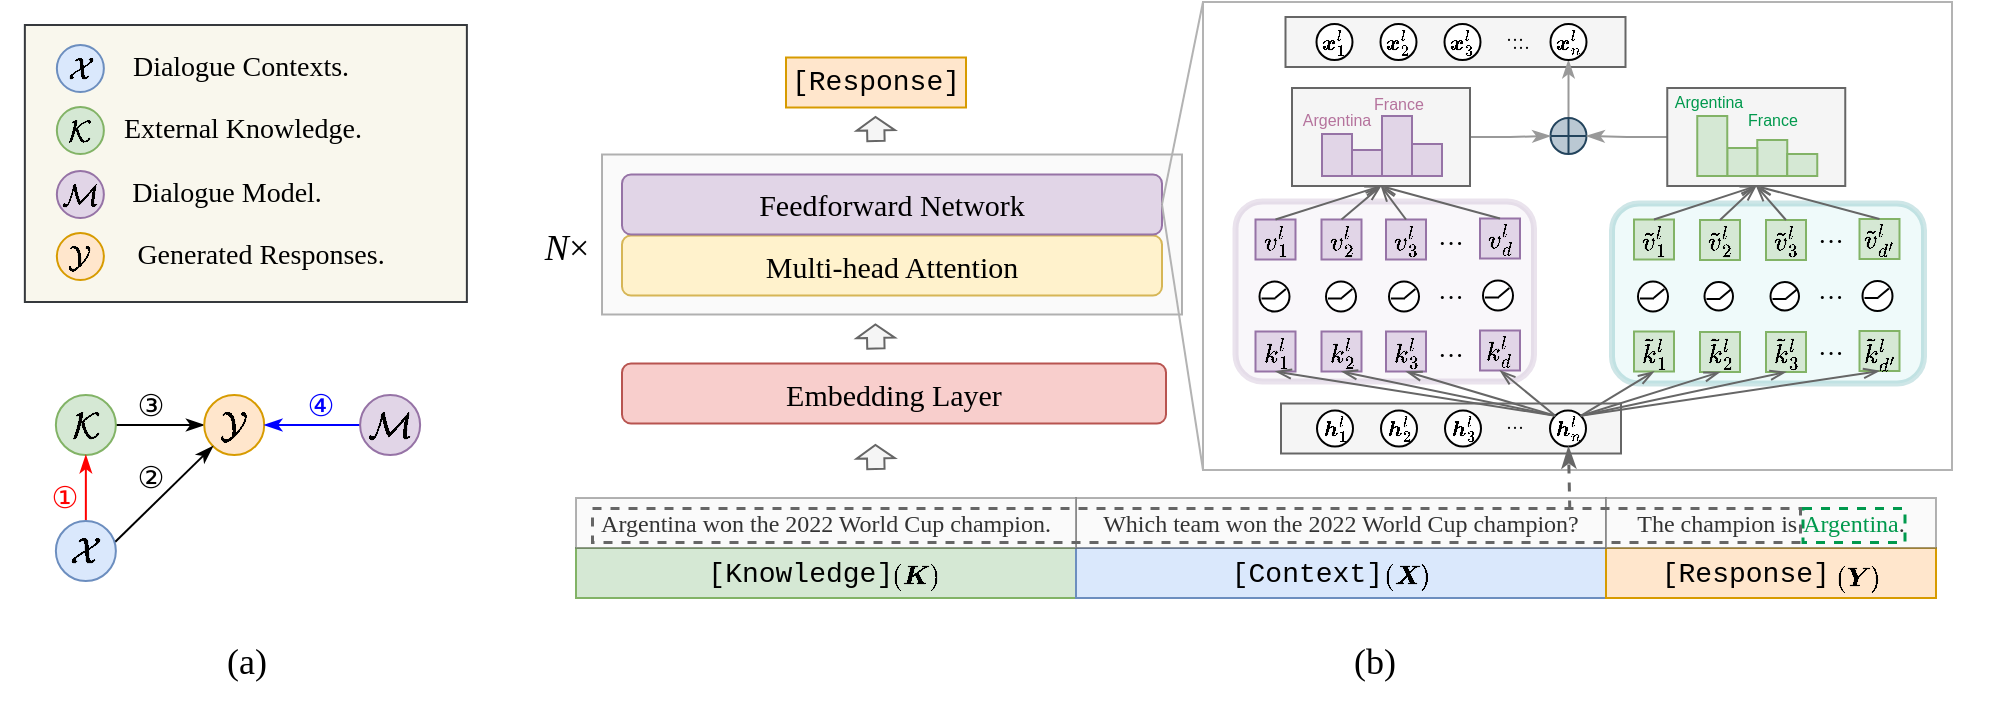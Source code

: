 <mxfile version="21.5.0" type="github">
  <diagram id="rGnRi5jYEAo9KuGM_sZk" name="Page-1">
    <mxGraphModel dx="954" dy="648" grid="1" gridSize="10" guides="1" tooltips="1" connect="1" arrows="1" fold="1" page="1" pageScale="1" pageWidth="850" pageHeight="1100" math="1" shadow="0">
      <root>
        <mxCell id="0" />
        <mxCell id="1" parent="0" />
        <mxCell id="GQHEzxmw2uMpqQWXIb2g-68" value="" style="rounded=0;whiteSpace=wrap;html=1;fontSize=9;fillColor=#f5f5f5;fontColor=#333333;strokeColor=#666666;" parent="1" vertex="1">
          <mxGeometry x="836.75" y="637.5" width="170" height="25" as="geometry" />
        </mxCell>
        <mxCell id="1AHJtD8_qgkJWAqxRs4a-183" value="" style="rounded=0;whiteSpace=wrap;html=1;strokeWidth=1;fontFamily=Verdana;fontSize=14;fillColor=none;strokeColor=#B3B3B3;" parent="1" vertex="1">
          <mxGeometry x="795.5" y="630" width="374.5" height="234" as="geometry" />
        </mxCell>
        <mxCell id="o2bls5Q18p_dxOcrF1qy-60" value="" style="rounded=1;whiteSpace=wrap;html=1;fontSize=13;fillColor=#e1d5e7;strokeColor=#9673a6;opacity=20;strokeWidth=3;" parent="1" vertex="1">
          <mxGeometry x="811.75" y="729.75" width="149.25" height="90" as="geometry" />
        </mxCell>
        <mxCell id="-v3OjjnUW8kFr06Bp0UY-3" value="" style="rounded=1;whiteSpace=wrap;html=1;fontSize=13;fillColor=#b0e3e6;strokeColor=#0e8088;opacity=20;strokeWidth=3;" parent="1" vertex="1">
          <mxGeometry x="1000" y="730.75" width="156" height="90" as="geometry" />
        </mxCell>
        <mxCell id="1AHJtD8_qgkJWAqxRs4a-296" value="" style="rounded=0;whiteSpace=wrap;html=1;strokeWidth=1;fontFamily=Times New Roman;fontSize=15;fillColor=#f9f7ed;strokeColor=#36393d;" parent="1" vertex="1">
          <mxGeometry x="206.43" y="641.5" width="221.01" height="138.5" as="geometry" />
        </mxCell>
        <mxCell id="1AHJtD8_qgkJWAqxRs4a-61" style="edgeStyle=none;rounded=0;orthogonalLoop=1;jettySize=auto;html=1;exitX=1;exitY=0.5;exitDx=0;exitDy=0;entryX=0;entryY=0.5;entryDx=0;entryDy=0;endArrow=classicThin;endFill=1;fontSize=17;" parent="1" source="1AHJtD8_qgkJWAqxRs4a-62" target="1AHJtD8_qgkJWAqxRs4a-63" edge="1">
          <mxGeometry relative="1" as="geometry" />
        </mxCell>
        <mxCell id="1AHJtD8_qgkJWAqxRs4a-62" value="$$\mathcal K$$" style="ellipse;whiteSpace=wrap;html=1;aspect=fixed;fontSize=18;fontFamily=Times New Roman;fontStyle=1;fillColor=#d5e8d4;strokeColor=#82b366;" parent="1" vertex="1">
          <mxGeometry x="221.93" y="826.5" width="30" height="30" as="geometry" />
        </mxCell>
        <mxCell id="1AHJtD8_qgkJWAqxRs4a-63" value="$$\mathcal Y$$" style="ellipse;whiteSpace=wrap;html=1;aspect=fixed;fontSize=18;fontFamily=Times New Roman;fontStyle=1;fillColor=#ffe6cc;strokeColor=#d79b00;" parent="1" vertex="1">
          <mxGeometry x="296.11" y="826.5" width="30" height="30" as="geometry" />
        </mxCell>
        <mxCell id="1AHJtD8_qgkJWAqxRs4a-64" style="edgeStyle=none;rounded=0;orthogonalLoop=1;jettySize=auto;html=1;exitX=0;exitY=0.5;exitDx=0;exitDy=0;entryX=1;entryY=0.5;entryDx=0;entryDy=0;endArrow=classicThin;endFill=1;fontSize=17;strokeColor=#0000FF;" parent="1" source="1AHJtD8_qgkJWAqxRs4a-65" target="1AHJtD8_qgkJWAqxRs4a-63" edge="1">
          <mxGeometry relative="1" as="geometry" />
        </mxCell>
        <mxCell id="1AHJtD8_qgkJWAqxRs4a-65" value="$$\mathcal M$$" style="ellipse;whiteSpace=wrap;html=1;aspect=fixed;fontSize=18;fontFamily=Times New Roman;fontStyle=1;fillColor=#e1d5e7;strokeColor=#9673a6;" parent="1" vertex="1">
          <mxGeometry x="374.06" y="826.5" width="30" height="30" as="geometry" />
        </mxCell>
        <mxCell id="1AHJtD8_qgkJWAqxRs4a-66" style="rounded=0;orthogonalLoop=1;jettySize=auto;html=1;exitX=0.987;exitY=0.351;exitDx=0;exitDy=0;entryX=0;entryY=1;entryDx=0;entryDy=0;endArrow=classicThin;endFill=1;exitPerimeter=0;fontSize=17;" parent="1" source="1AHJtD8_qgkJWAqxRs4a-68" target="1AHJtD8_qgkJWAqxRs4a-63" edge="1">
          <mxGeometry relative="1" as="geometry" />
        </mxCell>
        <mxCell id="1AHJtD8_qgkJWAqxRs4a-67" style="edgeStyle=none;rounded=0;orthogonalLoop=1;jettySize=auto;html=1;exitX=0.5;exitY=0;exitDx=0;exitDy=0;entryX=0.5;entryY=1;entryDx=0;entryDy=0;fontFamily=Georgia;fontSize=17;endArrow=classicThin;endFill=1;fontColor=#FF0000;strokeColor=#FF0000;" parent="1" source="1AHJtD8_qgkJWAqxRs4a-68" target="1AHJtD8_qgkJWAqxRs4a-62" edge="1">
          <mxGeometry relative="1" as="geometry" />
        </mxCell>
        <mxCell id="1AHJtD8_qgkJWAqxRs4a-68" value="$$\mathcal X$$" style="ellipse;whiteSpace=wrap;html=1;aspect=fixed;fontSize=18;fontFamily=Times New Roman;fontStyle=1;fillColor=#dae8fc;strokeColor=#6c8ebf;" parent="1" vertex="1">
          <mxGeometry x="221.93" y="889.5" width="30" height="30" as="geometry" />
        </mxCell>
        <mxCell id="1AHJtD8_qgkJWAqxRs4a-184" value="" style="rounded=0;whiteSpace=wrap;html=1;shadow=0;glass=0;sketch=0;fillColor=#f5f5f5;fontFamily=Georgia;fontColor=#333333;strokeColor=#666666;opacity=50;strokeWidth=1;" parent="1" vertex="1">
          <mxGeometry x="495" y="706.25" width="290" height="80" as="geometry" />
        </mxCell>
        <mxCell id="1AHJtD8_qgkJWAqxRs4a-185" value="&lt;font style=&quot;font-size: 15px;&quot;&gt;Multi-head Attention&lt;/font&gt;" style="rounded=1;whiteSpace=wrap;html=1;fillColor=#fff2cc;strokeColor=#d6b656;fontSize=15;fontFamily=Verdana;" parent="1" vertex="1">
          <mxGeometry x="505" y="746.75" width="270" height="30" as="geometry" />
        </mxCell>
        <mxCell id="1AHJtD8_qgkJWAqxRs4a-190" value="[&lt;span style=&quot;font-size: 14px;&quot;&gt;&lt;font style=&quot;font-size: 14px;&quot;&gt;Response&lt;/font&gt;&lt;/span&gt;]" style="rounded=0;whiteSpace=wrap;html=1;fontSize=14;fontFamily=Courier New;fillColor=#ffe6cc;strokeColor=#d79b00;fontStyle=0" parent="1" vertex="1">
          <mxGeometry x="587" y="657.75" width="90" height="25" as="geometry" />
        </mxCell>
        <mxCell id="1AHJtD8_qgkJWAqxRs4a-191" value="&lt;font style=&quot;font-size: 18px;&quot;&gt;&lt;i&gt;N&lt;/i&gt;×&lt;/font&gt;" style="text;html=1;align=center;verticalAlign=middle;resizable=0;points=[];autosize=1;strokeColor=none;fontFamily=Georgia;fontSize=18;" parent="1" vertex="1">
          <mxGeometry x="452" y="732.75" width="50" height="40" as="geometry" />
        </mxCell>
        <mxCell id="1AHJtD8_qgkJWAqxRs4a-194" value="&lt;font style=&quot;font-size: 15px;&quot;&gt;Feedforward Network&lt;/font&gt;" style="rounded=1;whiteSpace=wrap;html=1;fillColor=#e1d5e7;strokeColor=#9673a6;fontSize=15;fontFamily=Verdana;" parent="1" vertex="1">
          <mxGeometry x="505" y="716.25" width="270" height="30" as="geometry" />
        </mxCell>
        <mxCell id="1AHJtD8_qgkJWAqxRs4a-195" value="" style="endArrow=none;html=1;rounded=0;fontFamily=Times New Roman;fontSize=17;exitX=1;exitY=0.5;exitDx=0;exitDy=0;strokeColor=#B3B3B3;entryX=0;entryY=0;entryDx=0;entryDy=0;" parent="1" source="1AHJtD8_qgkJWAqxRs4a-194" target="1AHJtD8_qgkJWAqxRs4a-183" edge="1">
          <mxGeometry width="50" height="50" relative="1" as="geometry">
            <mxPoint x="722" y="732" as="sourcePoint" />
            <mxPoint x="787" y="613.25" as="targetPoint" />
          </mxGeometry>
        </mxCell>
        <mxCell id="1AHJtD8_qgkJWAqxRs4a-197" value="&lt;font face=&quot;Verdana&quot; style=&quot;font-size: 13px;&quot;&gt;···&lt;/font&gt;" style="text;html=1;align=center;verticalAlign=middle;resizable=0;points=[];autosize=1;strokeColor=none;fillColor=none;fontSize=13;fontFamily=Courier New;" parent="1" vertex="1">
          <mxGeometry x="899" y="735.75" width="40" height="30" as="geometry" />
        </mxCell>
        <mxCell id="1AHJtD8_qgkJWAqxRs4a-198" value="&lt;font face=&quot;Verdana&quot; style=&quot;font-size: 13px;&quot;&gt;···&lt;/font&gt;" style="text;html=1;align=center;verticalAlign=middle;resizable=0;points=[];autosize=1;strokeColor=none;fillColor=none;fontSize=13;fontFamily=Courier New;" parent="1" vertex="1">
          <mxGeometry x="899" y="762.75" width="40" height="30" as="geometry" />
        </mxCell>
        <mxCell id="1AHJtD8_qgkJWAqxRs4a-199" value="&lt;font face=&quot;Verdana&quot; style=&quot;font-size: 13px;&quot;&gt;···&lt;/font&gt;" style="text;html=1;align=center;verticalAlign=middle;resizable=0;points=[];autosize=1;strokeColor=none;fillColor=none;fontSize=13;fontFamily=Courier New;" parent="1" vertex="1">
          <mxGeometry x="899" y="791.75" width="40" height="30" as="geometry" />
        </mxCell>
        <mxCell id="1AHJtD8_qgkJWAqxRs4a-200" value="&lt;span style=&quot;font-size: 13px;&quot;&gt;&lt;font style=&quot;font-size: 13px;&quot;&gt;$$v^l_1$$&lt;/font&gt;&lt;/span&gt;" style="rounded=0;whiteSpace=wrap;html=1;fontFamily=Times New Roman;fontSize=13;fillColor=#e1d5e7;strokeColor=#9673a6;" parent="1" vertex="1">
          <mxGeometry x="821.75" y="738.75" width="20" height="20" as="geometry" />
        </mxCell>
        <mxCell id="1AHJtD8_qgkJWAqxRs4a-201" value="&lt;font style=&quot;font-size: 13px;&quot;&gt;$$k^l_1$$&lt;/font&gt;" style="rounded=0;whiteSpace=wrap;html=1;fontFamily=Times New Roman;fontSize=13;fillColor=#e1d5e7;strokeColor=#9673a6;" parent="1" vertex="1">
          <mxGeometry x="821.75" y="794.75" width="20" height="20" as="geometry" />
        </mxCell>
        <mxCell id="1AHJtD8_qgkJWAqxRs4a-203" value="" style="ellipse;whiteSpace=wrap;html=1;aspect=fixed;fontFamily=Times New Roman;fontSize=13;" parent="1" vertex="1">
          <mxGeometry x="823.75" y="769.75" width="15" height="15" as="geometry" />
        </mxCell>
        <mxCell id="1AHJtD8_qgkJWAqxRs4a-204" value="" style="line;strokeWidth=1;html=1;fontFamily=Times New Roman;fontSize=13;fillColor=none;" parent="1" vertex="1">
          <mxGeometry x="824.75" y="773.25" width="7" height="10" as="geometry" />
        </mxCell>
        <mxCell id="1AHJtD8_qgkJWAqxRs4a-205" value="" style="line;strokeWidth=1;html=1;fontFamily=Times New Roman;fontSize=13;fillColor=none;rotation=-40;" parent="1" vertex="1">
          <mxGeometry x="830.75" y="772.25" width="7" height="7" as="geometry" />
        </mxCell>
        <mxCell id="1AHJtD8_qgkJWAqxRs4a-206" value="&lt;span style=&quot;font-size: 13px;&quot;&gt;&lt;font style=&quot;font-size: 13px;&quot;&gt;$$v^l_2$$&lt;/font&gt;&lt;/span&gt;" style="rounded=0;whiteSpace=wrap;html=1;fontFamily=Times New Roman;fontSize=13;fillColor=#e1d5e7;strokeColor=#9673a6;" parent="1" vertex="1">
          <mxGeometry x="854.75" y="738.75" width="20" height="20" as="geometry" />
        </mxCell>
        <mxCell id="1AHJtD8_qgkJWAqxRs4a-207" value="&lt;font style=&quot;font-size: 13px;&quot;&gt;$$k^l_2$$&lt;/font&gt;" style="rounded=0;whiteSpace=wrap;html=1;fontFamily=Times New Roman;fontSize=13;fillColor=#e1d5e7;strokeColor=#9673a6;" parent="1" vertex="1">
          <mxGeometry x="854.75" y="794.75" width="20" height="20" as="geometry" />
        </mxCell>
        <mxCell id="1AHJtD8_qgkJWAqxRs4a-208" value="" style="ellipse;whiteSpace=wrap;html=1;aspect=fixed;fontFamily=Times New Roman;fontSize=13;" parent="1" vertex="1">
          <mxGeometry x="857" y="769.75" width="15" height="15" as="geometry" />
        </mxCell>
        <mxCell id="1AHJtD8_qgkJWAqxRs4a-209" value="" style="line;strokeWidth=1;html=1;fontFamily=Times New Roman;fontSize=13;fillColor=none;" parent="1" vertex="1">
          <mxGeometry x="858" y="773.25" width="7" height="10" as="geometry" />
        </mxCell>
        <mxCell id="1AHJtD8_qgkJWAqxRs4a-210" value="" style="line;strokeWidth=1;html=1;fontFamily=Times New Roman;fontSize=13;fillColor=none;rotation=-40;" parent="1" vertex="1">
          <mxGeometry x="864" y="772.25" width="7" height="7" as="geometry" />
        </mxCell>
        <mxCell id="1AHJtD8_qgkJWAqxRs4a-216" value="&lt;span style=&quot;font-size: 13px;&quot;&gt;&lt;font style=&quot;font-size: 13px;&quot;&gt;$$v^l_d$$&lt;/font&gt;&lt;/span&gt;" style="rounded=0;whiteSpace=wrap;html=1;fontFamily=Times New Roman;fontSize=13;fillColor=#e1d5e7;strokeColor=#9673a6;" parent="1" vertex="1">
          <mxGeometry x="934" y="738.25" width="20" height="20" as="geometry" />
        </mxCell>
        <mxCell id="1AHJtD8_qgkJWAqxRs4a-217" value="&lt;font style=&quot;font-size: 13px;&quot;&gt;$$k^l_d$$&lt;/font&gt;" style="rounded=0;whiteSpace=wrap;html=1;fontFamily=Times New Roman;fontSize=13;fillColor=#e1d5e7;strokeColor=#9673a6;" parent="1" vertex="1">
          <mxGeometry x="934" y="794.25" width="20" height="20" as="geometry" />
        </mxCell>
        <mxCell id="1AHJtD8_qgkJWAqxRs4a-218" value="" style="ellipse;whiteSpace=wrap;html=1;aspect=fixed;fontFamily=Times New Roman;fontSize=13;" parent="1" vertex="1">
          <mxGeometry x="935.5" y="769.25" width="15" height="15" as="geometry" />
        </mxCell>
        <mxCell id="1AHJtD8_qgkJWAqxRs4a-219" value="" style="line;strokeWidth=1;html=1;fontFamily=Times New Roman;fontSize=13;fillColor=none;" parent="1" vertex="1">
          <mxGeometry x="936.5" y="772.75" width="7" height="10" as="geometry" />
        </mxCell>
        <mxCell id="1AHJtD8_qgkJWAqxRs4a-220" value="" style="line;strokeWidth=1;html=1;fontFamily=Times New Roman;fontSize=13;fillColor=none;rotation=-40;" parent="1" vertex="1">
          <mxGeometry x="942.5" y="771.75" width="7" height="7" as="geometry" />
        </mxCell>
        <mxCell id="1AHJtD8_qgkJWAqxRs4a-196" value="" style="endArrow=none;html=1;rounded=0;fontFamily=Times New Roman;fontSize=17;exitX=1;exitY=0.5;exitDx=0;exitDy=0;sourcePerimeterSpacing=-4;entryX=0;entryY=1;entryDx=0;entryDy=0;strokeColor=#B3B3B3;" parent="1" source="1AHJtD8_qgkJWAqxRs4a-194" target="1AHJtD8_qgkJWAqxRs4a-183" edge="1">
          <mxGeometry width="50" height="50" relative="1" as="geometry">
            <mxPoint x="722" y="723" as="sourcePoint" />
            <mxPoint x="787" y="803.25" as="targetPoint" />
          </mxGeometry>
        </mxCell>
        <mxCell id="zV5g6A6bOs3h6iSMPPQw-1" value="&lt;i style=&quot;--tw-border-spacing-x: 0; --tw-border-spacing-y: 0; --tw-translate-x: 0; --tw-translate-y: 0; --tw-rotate: 0; --tw-skew-x: 0; --tw-skew-y: 0; --tw-scale-x: 1; --tw-scale-y: 1; --tw-pan-x: ; --tw-pan-y: ; --tw-pinch-zoom: ; --tw-scroll-snap-strictness: proximity; --tw-ordinal: ; --tw-slashed-zero: ; --tw-numeric-figure: ; --tw-numeric-spacing: ; --tw-numeric-fraction: ; --tw-ring-inset: ; --tw-ring-offset-width: 0px; --tw-ring-offset-color: #fff; --tw-ring-color: rgb(59 130 246 / 0.5); --tw-ring-offset-shadow: 0 0 #0000; --tw-ring-shadow: 0 0 #0000; --tw-shadow: 0 0 #0000; --tw-shadow-colored: 0 0 #0000; --tw-blur: ; --tw-brightness: ; --tw-contrast: ; --tw-grayscale: ; --tw-hue-rotate: ; --tw-invert: ; --tw-saturate: ; --tw-sepia: ; --tw-drop-shadow: ; --tw-backdrop-blur: ; --tw-backdrop-brightness: ; --tw-backdrop-contrast: ; --tw-backdrop-grayscale: ; --tw-backdrop-hue-rotate: ; --tw-backdrop-invert: ; --tw-backdrop-opacity: ; --tw-backdrop-saturate: ; --tw-backdrop-sepia: ; border-color: var(--border-color);&quot;&gt;$$\mathcal M$$&lt;/i&gt;" style="ellipse;whiteSpace=wrap;html=1;aspect=fixed;fontSize=15;fontFamily=Times New Roman;fontStyle=1;fillColor=#e1d5e7;strokeColor=#9673a6;" parent="1" vertex="1">
          <mxGeometry x="222.43" y="714.5" width="23.5" height="23.5" as="geometry" />
        </mxCell>
        <mxCell id="zV5g6A6bOs3h6iSMPPQw-2" value="&lt;i&gt;$$\mathcal Y$$&lt;/i&gt;" style="ellipse;whiteSpace=wrap;html=1;aspect=fixed;fontSize=15;fontFamily=Times New Roman;fontStyle=1;fillColor=#ffe6cc;strokeColor=#d79b00;" parent="1" vertex="1">
          <mxGeometry x="222.43" y="745.5" width="23.5" height="23.5" as="geometry" />
        </mxCell>
        <mxCell id="zV5g6A6bOs3h6iSMPPQw-3" value="&lt;i style=&quot;--tw-border-spacing-x: 0; --tw-border-spacing-y: 0; --tw-translate-x: 0; --tw-translate-y: 0; --tw-rotate: 0; --tw-skew-x: 0; --tw-skew-y: 0; --tw-scale-x: 1; --tw-scale-y: 1; --tw-pan-x: ; --tw-pan-y: ; --tw-pinch-zoom: ; --tw-scroll-snap-strictness: proximity; --tw-ordinal: ; --tw-slashed-zero: ; --tw-numeric-figure: ; --tw-numeric-spacing: ; --tw-numeric-fraction: ; --tw-ring-inset: ; --tw-ring-offset-width: 0px; --tw-ring-offset-color: #fff; --tw-ring-color: rgb(59 130 246 / 0.5); --tw-ring-offset-shadow: 0 0 #0000; --tw-ring-shadow: 0 0 #0000; --tw-shadow: 0 0 #0000; --tw-shadow-colored: 0 0 #0000; --tw-blur: ; --tw-brightness: ; --tw-contrast: ; --tw-grayscale: ; --tw-hue-rotate: ; --tw-invert: ; --tw-saturate: ; --tw-sepia: ; --tw-drop-shadow: ; --tw-backdrop-blur: ; --tw-backdrop-brightness: ; --tw-backdrop-contrast: ; --tw-backdrop-grayscale: ; --tw-backdrop-hue-rotate: ; --tw-backdrop-invert: ; --tw-backdrop-opacity: ; --tw-backdrop-saturate: ; --tw-backdrop-sepia: ; border-color: var(--border-color);&quot;&gt;$$\mathcal X$$&lt;/i&gt;" style="ellipse;whiteSpace=wrap;html=1;aspect=fixed;fontSize=15;fontFamily=Times New Roman;fontStyle=1;fillColor=#dae8fc;strokeColor=#6c8ebf;" parent="1" vertex="1">
          <mxGeometry x="222.43" y="651.5" width="23.5" height="23.5" as="geometry" />
        </mxCell>
        <mxCell id="zV5g6A6bOs3h6iSMPPQw-4" value="&lt;i style=&quot;--tw-border-spacing-x: 0; --tw-border-spacing-y: 0; --tw-translate-x: 0; --tw-translate-y: 0; --tw-rotate: 0; --tw-skew-x: 0; --tw-skew-y: 0; --tw-scale-x: 1; --tw-scale-y: 1; --tw-pan-x: ; --tw-pan-y: ; --tw-pinch-zoom: ; --tw-scroll-snap-strictness: proximity; --tw-ordinal: ; --tw-slashed-zero: ; --tw-numeric-figure: ; --tw-numeric-spacing: ; --tw-numeric-fraction: ; --tw-ring-inset: ; --tw-ring-offset-width: 0px; --tw-ring-offset-color: #fff; --tw-ring-color: rgb(59 130 246 / 0.5); --tw-ring-offset-shadow: 0 0 #0000; --tw-ring-shadow: 0 0 #0000; --tw-shadow: 0 0 #0000; --tw-shadow-colored: 0 0 #0000; --tw-blur: ; --tw-brightness: ; --tw-contrast: ; --tw-grayscale: ; --tw-hue-rotate: ; --tw-invert: ; --tw-saturate: ; --tw-sepia: ; --tw-drop-shadow: ; --tw-backdrop-blur: ; --tw-backdrop-brightness: ; --tw-backdrop-contrast: ; --tw-backdrop-grayscale: ; --tw-backdrop-hue-rotate: ; --tw-backdrop-invert: ; --tw-backdrop-opacity: ; --tw-backdrop-saturate: ; --tw-backdrop-sepia: ; border-color: var(--border-color);&quot;&gt;$$\mathcal K$$&lt;/i&gt;" style="ellipse;whiteSpace=wrap;html=1;aspect=fixed;fontSize=15;fontFamily=Times New Roman;fontStyle=1;fillColor=#d5e8d4;strokeColor=#82b366;" parent="1" vertex="1">
          <mxGeometry x="222.43" y="682.5" width="23.5" height="23.5" as="geometry" />
        </mxCell>
        <mxCell id="zV5g6A6bOs3h6iSMPPQw-5" value="&lt;span style=&quot;color: rgb(0, 0, 0); font-style: normal; font-variant-ligatures: normal; font-variant-caps: normal; font-weight: 400; letter-spacing: normal; orphans: 2; text-align: left; text-indent: 0px; text-transform: none; widows: 2; word-spacing: 0px; -webkit-text-stroke-width: 0px; text-decoration-thickness: initial; text-decoration-style: initial; text-decoration-color: initial; float: none; font-size: 14px; display: inline !important;&quot;&gt;&lt;font style=&quot;font-size: 14px;&quot;&gt;External Knowledge.&lt;br style=&quot;font-size: 14px;&quot;&gt;&lt;/font&gt;&lt;/span&gt;" style="text;whiteSpace=wrap;html=1;fontSize=14;fontFamily=Tahoma;" parent="1" vertex="1">
          <mxGeometry x="254.06" y="679" width="138.37" height="36" as="geometry" />
        </mxCell>
        <mxCell id="zV5g6A6bOs3h6iSMPPQw-6" value="&lt;span style=&quot;text-align: left; font-size: 14px;&quot;&gt;&lt;font style=&quot;font-size: 14px;&quot;&gt;Dialogue Contexts.&lt;/font&gt;&lt;/span&gt;" style="text;html=1;align=center;verticalAlign=middle;resizable=0;points=[];autosize=1;strokeColor=none;fillColor=none;fontSize=14;fontFamily=Tahoma;" parent="1" vertex="1">
          <mxGeometry x="244.06" y="648.25" width="140" height="30" as="geometry" />
        </mxCell>
        <mxCell id="zV5g6A6bOs3h6iSMPPQw-7" value="&lt;div style=&quot;border-color: var(--border-color); text-align: left; font-size: 14px;&quot;&gt;&lt;span style=&quot;border-color: var(--border-color); background-color: initial; font-size: 14px;&quot;&gt;&lt;font style=&quot;font-size: 14px;&quot;&gt;Dialogue Model.&lt;/font&gt;&lt;/span&gt;&lt;/div&gt;" style="text;html=1;align=center;verticalAlign=middle;resizable=0;points=[];autosize=1;strokeColor=none;fillColor=none;fontSize=14;fontFamily=Tahoma;" parent="1" vertex="1">
          <mxGeometry x="247.43" y="711.25" width="120" height="30" as="geometry" />
        </mxCell>
        <mxCell id="zV5g6A6bOs3h6iSMPPQw-8" value="&lt;span style=&quot;text-align: left; font-size: 14px;&quot;&gt;&lt;font style=&quot;font-size: 14px;&quot;&gt;Generated Responses.&lt;/font&gt;&lt;/span&gt;" style="text;html=1;align=center;verticalAlign=middle;resizable=0;points=[];autosize=1;strokeColor=none;fillColor=none;fontSize=14;fontFamily=Tahoma;" parent="1" vertex="1">
          <mxGeometry x="244.06" y="742" width="160" height="30" as="geometry" />
        </mxCell>
        <mxCell id="o2bls5Q18p_dxOcrF1qy-1" value="&lt;font face=&quot;Tahoma&quot;&gt;(a)&lt;/font&gt;" style="text;html=1;align=center;verticalAlign=middle;resizable=0;points=[];autosize=1;strokeColor=none;fillColor=none;fontSize=18;fontFamily=Georgia;" parent="1" vertex="1">
          <mxGeometry x="291.94" y="940" width="50" height="40" as="geometry" />
        </mxCell>
        <mxCell id="o2bls5Q18p_dxOcrF1qy-2" value="&lt;font face=&quot;Tahoma&quot;&gt;(b)&lt;/font&gt;" style="text;html=1;align=center;verticalAlign=middle;resizable=0;points=[];autosize=1;strokeColor=none;fillColor=none;fontSize=18;fontFamily=Georgia;" parent="1" vertex="1">
          <mxGeometry x="856" y="940" width="50" height="40" as="geometry" />
        </mxCell>
        <mxCell id="o2bls5Q18p_dxOcrF1qy-13" value="&lt;font style=&quot;font-size: 15px;&quot;&gt;Embedding Layer&lt;/font&gt;" style="rounded=1;whiteSpace=wrap;html=1;fillColor=#f8cecc;strokeColor=#b85450;fontSize=15;fontFamily=Verdana;" parent="1" vertex="1">
          <mxGeometry x="505" y="810.75" width="272" height="30" as="geometry" />
        </mxCell>
        <mxCell id="o2bls5Q18p_dxOcrF1qy-24" value="" style="shape=flexArrow;endArrow=classic;html=1;rounded=0;fontFamily=Georgia;fontSize=15;width=8.649;endSize=1.906;endWidth=9.412;fillColor=#f5f5f5;strokeColor=#666666;" parent="1" edge="1">
          <mxGeometry width="50" height="50" relative="1" as="geometry">
            <mxPoint x="631.96" y="864" as="sourcePoint" />
            <mxPoint x="631.7" y="851" as="targetPoint" />
          </mxGeometry>
        </mxCell>
        <mxCell id="o2bls5Q18p_dxOcrF1qy-37" value="&lt;font face=&quot;Verdana&quot; style=&quot;font-size: 13px;&quot;&gt;···&lt;/font&gt;" style="text;html=1;align=center;verticalAlign=middle;resizable=0;points=[];autosize=1;strokeColor=none;fillColor=none;fontSize=13;fontFamily=Courier New;" parent="1" vertex="1">
          <mxGeometry x="1089.25" y="735" width="40" height="30" as="geometry" />
        </mxCell>
        <mxCell id="o2bls5Q18p_dxOcrF1qy-38" value="&lt;font face=&quot;Verdana&quot; style=&quot;font-size: 13px;&quot;&gt;···&lt;/font&gt;" style="text;html=1;align=center;verticalAlign=middle;resizable=0;points=[];autosize=1;strokeColor=none;fillColor=none;fontSize=13;fontFamily=Courier New;" parent="1" vertex="1">
          <mxGeometry x="1089.25" y="762.5" width="40" height="30" as="geometry" />
        </mxCell>
        <mxCell id="o2bls5Q18p_dxOcrF1qy-39" value="&lt;font face=&quot;Verdana&quot; style=&quot;font-size: 13px;&quot;&gt;···&lt;/font&gt;" style="text;html=1;align=center;verticalAlign=middle;resizable=0;points=[];autosize=1;strokeColor=none;fillColor=none;fontSize=13;fontFamily=Courier New;" parent="1" vertex="1">
          <mxGeometry x="1089.25" y="790.5" width="40" height="30" as="geometry" />
        </mxCell>
        <mxCell id="o2bls5Q18p_dxOcrF1qy-40" value="&lt;span style=&quot;font-size: 13px;&quot;&gt;&lt;font style=&quot;font-size: 13px;&quot;&gt;$${\tilde v}^l_1$$&lt;/font&gt;&lt;/span&gt;" style="rounded=0;whiteSpace=wrap;html=1;fontFamily=Times New Roman;fontSize=13;fillColor=#d5e8d4;strokeColor=#82b366;" parent="1" vertex="1">
          <mxGeometry x="1011" y="738.75" width="20" height="20" as="geometry" />
        </mxCell>
        <mxCell id="o2bls5Q18p_dxOcrF1qy-41" value="&lt;font style=&quot;font-size: 13px;&quot;&gt;$$\tilde k^l_1$$&lt;/font&gt;" style="rounded=0;whiteSpace=wrap;html=1;fontFamily=Times New Roman;fontSize=13;fillColor=#d5e8d4;strokeColor=#82b366;" parent="1" vertex="1">
          <mxGeometry x="1011" y="794.75" width="20" height="20" as="geometry" />
        </mxCell>
        <mxCell id="o2bls5Q18p_dxOcrF1qy-42" value="" style="ellipse;whiteSpace=wrap;html=1;aspect=fixed;fontFamily=Times New Roman;fontSize=13;" parent="1" vertex="1">
          <mxGeometry x="1013" y="769.75" width="15" height="15" as="geometry" />
        </mxCell>
        <mxCell id="o2bls5Q18p_dxOcrF1qy-43" value="" style="line;strokeWidth=1;html=1;fontFamily=Times New Roman;fontSize=13;fillColor=none;" parent="1" vertex="1">
          <mxGeometry x="1014" y="773.25" width="7" height="10" as="geometry" />
        </mxCell>
        <mxCell id="o2bls5Q18p_dxOcrF1qy-44" value="" style="line;strokeWidth=1;html=1;fontFamily=Times New Roman;fontSize=13;fillColor=none;rotation=-40;" parent="1" vertex="1">
          <mxGeometry x="1020" y="772.25" width="7" height="7" as="geometry" />
        </mxCell>
        <mxCell id="o2bls5Q18p_dxOcrF1qy-45" value="&lt;span style=&quot;font-size: 13px;&quot;&gt;&lt;font style=&quot;font-size: 13px;&quot;&gt;$${\tilde v}^l_2$$&lt;/font&gt;&lt;/span&gt;" style="rounded=0;whiteSpace=wrap;html=1;fontFamily=Times New Roman;fontSize=13;fillColor=#d5e8d4;strokeColor=#82b366;" parent="1" vertex="1">
          <mxGeometry x="1044" y="739" width="20" height="20" as="geometry" />
        </mxCell>
        <mxCell id="o2bls5Q18p_dxOcrF1qy-46" value="&lt;font style=&quot;font-size: 13px;&quot;&gt;$$\tilde k^l_2$$&lt;/font&gt;" style="rounded=0;whiteSpace=wrap;html=1;fontFamily=Times New Roman;fontSize=13;fillColor=#d5e8d4;strokeColor=#82b366;" parent="1" vertex="1">
          <mxGeometry x="1044" y="795" width="20" height="20" as="geometry" />
        </mxCell>
        <mxCell id="o2bls5Q18p_dxOcrF1qy-47" value="" style="ellipse;whiteSpace=wrap;html=1;aspect=fixed;fontFamily=Times New Roman;fontSize=13;" parent="1" vertex="1">
          <mxGeometry x="1046.25" y="770" width="14.25" height="14.25" as="geometry" />
        </mxCell>
        <mxCell id="o2bls5Q18p_dxOcrF1qy-48" value="" style="line;strokeWidth=1;html=1;fontFamily=Times New Roman;fontSize=13;fillColor=none;" parent="1" vertex="1">
          <mxGeometry x="1047.25" y="773.5" width="7" height="10" as="geometry" />
        </mxCell>
        <mxCell id="o2bls5Q18p_dxOcrF1qy-49" value="" style="line;strokeWidth=1;html=1;fontFamily=Times New Roman;fontSize=13;fillColor=none;rotation=-40;" parent="1" vertex="1">
          <mxGeometry x="1053.25" y="772.5" width="7" height="7" as="geometry" />
        </mxCell>
        <mxCell id="o2bls5Q18p_dxOcrF1qy-55" value="&lt;span style=&quot;font-size: 13px;&quot;&gt;&lt;font style=&quot;font-size: 13px;&quot;&gt;$$\tilde v^l_{d^\prime}$$&lt;/font&gt;&lt;/span&gt;" style="rounded=0;whiteSpace=wrap;html=1;fontFamily=Times New Roman;fontSize=13;fillColor=#d5e8d4;strokeColor=#82b366;" parent="1" vertex="1">
          <mxGeometry x="1123.75" y="738.5" width="20" height="20" as="geometry" />
        </mxCell>
        <mxCell id="o2bls5Q18p_dxOcrF1qy-56" value="&lt;font style=&quot;font-size: 13px;&quot;&gt;$$\tilde k^l_{d^\prime}$$&lt;/font&gt;" style="rounded=0;whiteSpace=wrap;html=1;fontFamily=Times New Roman;fontSize=13;fillColor=#d5e8d4;strokeColor=#82b366;" parent="1" vertex="1">
          <mxGeometry x="1123.75" y="794.5" width="20" height="20" as="geometry" />
        </mxCell>
        <mxCell id="o2bls5Q18p_dxOcrF1qy-57" value="" style="ellipse;whiteSpace=wrap;html=1;aspect=fixed;fontFamily=Times New Roman;fontSize=13;" parent="1" vertex="1">
          <mxGeometry x="1125.25" y="769.5" width="15" height="15" as="geometry" />
        </mxCell>
        <mxCell id="o2bls5Q18p_dxOcrF1qy-58" value="" style="line;strokeWidth=1;html=1;fontFamily=Times New Roman;fontSize=13;fillColor=none;" parent="1" vertex="1">
          <mxGeometry x="1126.25" y="773" width="7" height="10" as="geometry" />
        </mxCell>
        <mxCell id="o2bls5Q18p_dxOcrF1qy-59" value="" style="line;strokeWidth=1;html=1;fontFamily=Times New Roman;fontSize=13;fillColor=none;rotation=-40;" parent="1" vertex="1">
          <mxGeometry x="1132.25" y="772" width="7" height="7" as="geometry" />
        </mxCell>
        <mxCell id="o2bls5Q18p_dxOcrF1qy-64" value="" style="shape=flexArrow;endArrow=classic;html=1;rounded=0;fontFamily=Georgia;fontSize=15;width=8.649;endSize=1.906;endWidth=9.412;fillColor=#f5f5f5;strokeColor=#666666;" parent="1" edge="1">
          <mxGeometry width="50" height="50" relative="1" as="geometry">
            <mxPoint x="631.96" y="803.75" as="sourcePoint" />
            <mxPoint x="631.7" y="790.75" as="targetPoint" />
          </mxGeometry>
        </mxCell>
        <mxCell id="o2bls5Q18p_dxOcrF1qy-65" value="" style="shape=flexArrow;endArrow=classic;html=1;rounded=0;fontFamily=Georgia;fontSize=15;width=8.649;endSize=1.906;endWidth=9.412;fillColor=#f5f5f5;strokeColor=#666666;" parent="1" edge="1">
          <mxGeometry width="50" height="50" relative="1" as="geometry">
            <mxPoint x="632" y="700" as="sourcePoint" />
            <mxPoint x="631.74" y="687" as="targetPoint" />
          </mxGeometry>
        </mxCell>
        <mxCell id="CE-3SqYxjU-QbydAG7AP-39" style="edgeStyle=orthogonalEdgeStyle;rounded=0;orthogonalLoop=1;jettySize=auto;html=1;exitX=0.5;exitY=0;exitDx=0;exitDy=0;entryX=0.5;entryY=1;entryDx=0;entryDy=0;endArrow=classicThin;endFill=1;strokeColor=#999999;" parent="1" source="o2bls5Q18p_dxOcrF1qy-79" target="U2_thxNx-trF02SfiVUL-5" edge="1">
          <mxGeometry relative="1" as="geometry" />
        </mxCell>
        <mxCell id="o2bls5Q18p_dxOcrF1qy-79" value="" style="shape=orEllipse;perimeter=ellipsePerimeter;whiteSpace=wrap;html=1;backgroundOutline=1;fillColor=#bac8d3;strokeColor=#23445d;fontSize=13;" parent="1" vertex="1">
          <mxGeometry x="969.25" y="688" width="18" height="18" as="geometry" />
        </mxCell>
        <mxCell id="o2bls5Q18p_dxOcrF1qy-83" value="" style="rounded=0;whiteSpace=wrap;html=1;fontSize=9;fillColor=#f5f5f5;fontColor=#333333;strokeColor=#666666;" parent="1" vertex="1">
          <mxGeometry x="834.5" y="830.75" width="170" height="25" as="geometry" />
        </mxCell>
        <mxCell id="o2bls5Q18p_dxOcrF1qy-107" value="&lt;font style=&quot;font-size: 9px;&quot;&gt;$$\boldsymbol h_1^l$$&lt;/font&gt;" style="ellipse;whiteSpace=wrap;html=1;aspect=fixed;fontSize=9;" parent="1" vertex="1">
          <mxGeometry x="852.5" y="834.25" width="18" height="18" as="geometry" />
        </mxCell>
        <mxCell id="o2bls5Q18p_dxOcrF1qy-109" value="&lt;font style=&quot;font-size: 9px;&quot;&gt;$$\boldsymbol h_2^l$$&lt;/font&gt;" style="ellipse;whiteSpace=wrap;html=1;aspect=fixed;fontSize=9;" parent="1" vertex="1">
          <mxGeometry x="884.5" y="834.25" width="18" height="18" as="geometry" />
        </mxCell>
        <mxCell id="GQHEzxmw2uMpqQWXIb2g-16" style="rounded=0;orthogonalLoop=1;jettySize=auto;html=1;exitX=0;exitY=0;exitDx=0;exitDy=0;entryX=0.5;entryY=1;entryDx=0;entryDy=0;endArrow=openThin;endFill=0;strokeColor=#666666;" parent="1" source="o2bls5Q18p_dxOcrF1qy-110" target="1AHJtD8_qgkJWAqxRs4a-207" edge="1">
          <mxGeometry relative="1" as="geometry" />
        </mxCell>
        <mxCell id="GQHEzxmw2uMpqQWXIb2g-17" style="rounded=0;orthogonalLoop=1;jettySize=auto;html=1;exitX=0;exitY=0;exitDx=0;exitDy=0;entryX=0.5;entryY=1;entryDx=0;entryDy=0;strokeColor=#666666;endArrow=openThin;endFill=0;" parent="1" source="o2bls5Q18p_dxOcrF1qy-110" target="1AHJtD8_qgkJWAqxRs4a-217" edge="1">
          <mxGeometry relative="1" as="geometry" />
        </mxCell>
        <mxCell id="GQHEzxmw2uMpqQWXIb2g-18" style="rounded=0;orthogonalLoop=1;jettySize=auto;html=1;exitX=1;exitY=0;exitDx=0;exitDy=0;entryX=0.5;entryY=1;entryDx=0;entryDy=0;endArrow=openThin;endFill=0;strokeColor=#666666;" parent="1" source="o2bls5Q18p_dxOcrF1qy-110" target="o2bls5Q18p_dxOcrF1qy-41" edge="1">
          <mxGeometry relative="1" as="geometry" />
        </mxCell>
        <mxCell id="o2bls5Q18p_dxOcrF1qy-110" value="&lt;font style=&quot;font-size: 9px;&quot;&gt;$$\boldsymbol h_n^l$$&lt;/font&gt;" style="ellipse;whiteSpace=wrap;html=1;aspect=fixed;fontSize=9;" parent="1" vertex="1">
          <mxGeometry x="969" y="834.25" width="18" height="18" as="geometry" />
        </mxCell>
        <mxCell id="o2bls5Q18p_dxOcrF1qy-111" value="&lt;font style=&quot;font-size: 9px;&quot;&gt;$$\boldsymbol h_3^l$$&lt;/font&gt;" style="ellipse;whiteSpace=wrap;html=1;aspect=fixed;fontSize=9;" parent="1" vertex="1">
          <mxGeometry x="916.5" y="834.25" width="18" height="18" as="geometry" />
        </mxCell>
        <mxCell id="o2bls5Q18p_dxOcrF1qy-112" value="&lt;font face=&quot;Verdana&quot; style=&quot;font-size: 9px;&quot;&gt;···&lt;/font&gt;" style="text;html=1;align=center;verticalAlign=middle;resizable=0;points=[];autosize=1;strokeColor=none;fillColor=none;fontSize=9;fontFamily=Courier New;" parent="1" vertex="1">
          <mxGeometry x="935.5" y="828.25" width="30" height="30" as="geometry" />
        </mxCell>
        <mxCell id="o2bls5Q18p_dxOcrF1qy-118" value="&lt;font face=&quot;Verdana&quot; style=&quot;font-size: 9px;&quot;&gt;···&lt;/font&gt;" style="text;html=1;align=center;verticalAlign=middle;resizable=0;points=[];autosize=1;strokeColor=none;fillColor=none;fontSize=9;fontFamily=Courier New;" parent="1" vertex="1">
          <mxGeometry x="939.25" y="638" width="30" height="30" as="geometry" />
        </mxCell>
        <mxCell id="HkuKFEnehhObNIfz7tYE-1" value="&lt;font style=&quot;font-size: 15px;&quot;&gt;①&lt;/font&gt;" style="text;html=1;align=center;verticalAlign=middle;resizable=0;points=[];autosize=1;strokeColor=none;fillColor=none;fontColor=#FF0000;" parent="1" vertex="1">
          <mxGeometry x="206.43" y="861.5" width="40" height="30" as="geometry" />
        </mxCell>
        <mxCell id="HkuKFEnehhObNIfz7tYE-2" value="&lt;font style=&quot;font-size: 15px;&quot;&gt;②&lt;/font&gt;" style="text;html=1;align=center;verticalAlign=middle;resizable=0;points=[];autosize=1;strokeColor=none;fillColor=none;" parent="1" vertex="1">
          <mxGeometry x="249.06" y="851.75" width="40" height="30" as="geometry" />
        </mxCell>
        <mxCell id="HkuKFEnehhObNIfz7tYE-3" value="&lt;font style=&quot;font-size: 15px;&quot;&gt;③&lt;/font&gt;" style="text;html=1;align=center;verticalAlign=middle;resizable=0;points=[];autosize=1;strokeColor=none;fillColor=none;" parent="1" vertex="1">
          <mxGeometry x="249.06" y="816" width="40" height="30" as="geometry" />
        </mxCell>
        <mxCell id="HkuKFEnehhObNIfz7tYE-4" value="&lt;font style=&quot;font-size: 15px;&quot;&gt;④&lt;/font&gt;" style="text;html=1;align=center;verticalAlign=middle;resizable=0;points=[];autosize=1;strokeColor=none;fillColor=none;fontColor=#0000FF;" parent="1" vertex="1">
          <mxGeometry x="334.06" y="816" width="40" height="30" as="geometry" />
        </mxCell>
        <mxCell id="U2_thxNx-trF02SfiVUL-3" value="&lt;font style=&quot;font-size: 9px;&quot;&gt;$$\boldsymbol x_1^l$$&lt;/font&gt;" style="ellipse;whiteSpace=wrap;html=1;aspect=fixed;fontSize=9;" parent="1" vertex="1">
          <mxGeometry x="852.25" y="641" width="18" height="18" as="geometry" />
        </mxCell>
        <mxCell id="U2_thxNx-trF02SfiVUL-4" value="&lt;font style=&quot;font-size: 9px;&quot;&gt;$$\boldsymbol x_2^l$$&lt;/font&gt;" style="ellipse;whiteSpace=wrap;html=1;aspect=fixed;fontSize=9;" parent="1" vertex="1">
          <mxGeometry x="884.25" y="641" width="18" height="18" as="geometry" />
        </mxCell>
        <mxCell id="U2_thxNx-trF02SfiVUL-5" value="&lt;font style=&quot;font-size: 9px;&quot;&gt;$$\boldsymbol x_n^l$$&lt;/font&gt;" style="ellipse;whiteSpace=wrap;html=1;aspect=fixed;fontSize=9;" parent="1" vertex="1">
          <mxGeometry x="969.25" y="641" width="18" height="18" as="geometry" />
        </mxCell>
        <mxCell id="U2_thxNx-trF02SfiVUL-6" value="&lt;font style=&quot;font-size: 9px;&quot;&gt;$$\boldsymbol x_3^l$$&lt;/font&gt;" style="ellipse;whiteSpace=wrap;html=1;aspect=fixed;fontSize=9;" parent="1" vertex="1">
          <mxGeometry x="916.25" y="641" width="18" height="18" as="geometry" />
        </mxCell>
        <mxCell id="U2_thxNx-trF02SfiVUL-7" value="&lt;font face=&quot;Verdana&quot; style=&quot;font-size: 9px;&quot;&gt;···&lt;/font&gt;" style="text;html=1;align=center;verticalAlign=middle;resizable=0;points=[];autosize=1;strokeColor=none;fillColor=none;fontSize=9;fontFamily=Courier New;" parent="1" vertex="1">
          <mxGeometry x="935.75" y="634" width="30" height="30" as="geometry" />
        </mxCell>
        <mxCell id="GQHEzxmw2uMpqQWXIb2g-7" value="&lt;span style=&quot;font-size: 14px;&quot;&gt;[&lt;span style=&quot;font-size: 14px;&quot;&gt;&lt;font style=&quot;font-size: 14px;&quot;&gt;Knowledge&lt;/font&gt;&lt;/span&gt;]&amp;nbsp; &amp;nbsp;&lt;/span&gt;" style="rounded=0;whiteSpace=wrap;html=1;fontSize=14;fontFamily=Courier New;fillColor=#d5e8d4;strokeColor=#82b366;fontStyle=0" parent="1" vertex="1">
          <mxGeometry x="482" y="903" width="250" height="25" as="geometry" />
        </mxCell>
        <mxCell id="GQHEzxmw2uMpqQWXIb2g-8" value="[&lt;span style=&quot;font-size: 14px;&quot;&gt;&lt;font style=&quot;font-size: 14px;&quot;&gt;Context&lt;/font&gt;&lt;/span&gt;]&amp;nbsp; &amp;nbsp;&amp;nbsp;" style="rounded=0;whiteSpace=wrap;html=1;fontSize=14;fontFamily=Courier New;fillColor=#dae8fc;strokeColor=#6c8ebf;fontStyle=0" parent="1" vertex="1">
          <mxGeometry x="732" y="903" width="265" height="25" as="geometry" />
        </mxCell>
        <mxCell id="GQHEzxmw2uMpqQWXIb2g-9" value="[&lt;span style=&quot;font-size: 14px;&quot;&gt;&lt;font style=&quot;font-size: 14px;&quot;&gt;Response&lt;/font&gt;&lt;/span&gt;]&amp;nbsp; &amp;nbsp;" style="rounded=0;whiteSpace=wrap;html=1;fontSize=14;fontFamily=Courier New;fillColor=#ffe6cc;strokeColor=#d79b00;fontStyle=0" parent="1" vertex="1">
          <mxGeometry x="997" y="903" width="165" height="25" as="geometry" />
        </mxCell>
        <mxCell id="o2bls5Q18p_dxOcrF1qy-7" value="&lt;i style=&quot;--tw-border-spacing-x: 0; --tw-border-spacing-y: 0; --tw-translate-x: 0; --tw-translate-y: 0; --tw-rotate: 0; --tw-skew-x: 0; --tw-skew-y: 0; --tw-scale-x: 1; --tw-scale-y: 1; --tw-pan-x: ; --tw-pan-y: ; --tw-pinch-zoom: ; --tw-scroll-snap-strictness: proximity; --tw-ordinal: ; --tw-slashed-zero: ; --tw-numeric-figure: ; --tw-numeric-spacing: ; --tw-numeric-fraction: ; --tw-ring-inset: ; --tw-ring-offset-width: 0px; --tw-ring-offset-color: #fff; --tw-ring-color: rgb(59 130 246 / 0.5); --tw-ring-offset-shadow: 0 0 #0000; --tw-ring-shadow: 0 0 #0000; --tw-shadow: 0 0 #0000; --tw-shadow-colored: 0 0 #0000; --tw-blur: ; --tw-brightness: ; --tw-contrast: ; --tw-grayscale: ; --tw-hue-rotate: ; --tw-invert: ; --tw-saturate: ; --tw-sepia: ; --tw-drop-shadow: ; --tw-backdrop-blur: ; --tw-backdrop-brightness: ; --tw-backdrop-contrast: ; --tw-backdrop-grayscale: ; --tw-backdrop-hue-rotate: ; --tw-backdrop-invert: ; --tw-backdrop-opacity: ; --tw-backdrop-saturate: ; --tw-backdrop-sepia: ; border-color: var(--border-color); font-family: &amp;quot;Times New Roman&amp;quot;; font-weight: 700;&quot;&gt;&lt;font style=&quot;font-size: 13px;&quot;&gt;$$(\boldsymbol K)$$&lt;/font&gt;&lt;/i&gt;" style="text;html=1;align=center;verticalAlign=middle;resizable=0;points=[];autosize=1;strokeColor=none;fillColor=none;" parent="1" vertex="1">
          <mxGeometry x="587" y="900.5" width="130" height="30" as="geometry" />
        </mxCell>
        <mxCell id="o2bls5Q18p_dxOcrF1qy-8" value="&lt;i style=&quot;--tw-border-spacing-x: 0; --tw-border-spacing-y: 0; --tw-translate-x: 0; --tw-translate-y: 0; --tw-rotate: 0; --tw-skew-x: 0; --tw-skew-y: 0; --tw-scale-x: 1; --tw-scale-y: 1; --tw-pan-x: ; --tw-pan-y: ; --tw-pinch-zoom: ; --tw-scroll-snap-strictness: proximity; --tw-ordinal: ; --tw-slashed-zero: ; --tw-numeric-figure: ; --tw-numeric-spacing: ; --tw-numeric-fraction: ; --tw-ring-inset: ; --tw-ring-offset-width: 0px; --tw-ring-offset-color: #fff; --tw-ring-color: rgb(59 130 246 / 0.5); --tw-ring-offset-shadow: 0 0 #0000; --tw-ring-shadow: 0 0 #0000; --tw-shadow: 0 0 #0000; --tw-shadow-colored: 0 0 #0000; --tw-blur: ; --tw-brightness: ; --tw-contrast: ; --tw-grayscale: ; --tw-hue-rotate: ; --tw-invert: ; --tw-saturate: ; --tw-sepia: ; --tw-drop-shadow: ; --tw-backdrop-blur: ; --tw-backdrop-brightness: ; --tw-backdrop-contrast: ; --tw-backdrop-grayscale: ; --tw-backdrop-hue-rotate: ; --tw-backdrop-invert: ; --tw-backdrop-opacity: ; --tw-backdrop-saturate: ; --tw-backdrop-sepia: ; border-color: var(--border-color); font-family: &amp;quot;Times New Roman&amp;quot;; font-weight: 700;&quot;&gt;&lt;font style=&quot;font-size: 13px;&quot;&gt;$$(\boldsymbol X)$$&lt;/font&gt;&lt;/i&gt;" style="text;html=1;align=center;verticalAlign=middle;resizable=0;points=[];autosize=1;strokeColor=none;fillColor=none;" parent="1" vertex="1">
          <mxGeometry x="831.75" y="900.5" width="130" height="30" as="geometry" />
        </mxCell>
        <mxCell id="o2bls5Q18p_dxOcrF1qy-9" value="&lt;i style=&quot;--tw-border-spacing-x: 0; --tw-border-spacing-y: 0; --tw-translate-x: 0; --tw-translate-y: 0; --tw-rotate: 0; --tw-skew-x: 0; --tw-skew-y: 0; --tw-scale-x: 1; --tw-scale-y: 1; --tw-pan-x: ; --tw-pan-y: ; --tw-pinch-zoom: ; --tw-scroll-snap-strictness: proximity; --tw-ordinal: ; --tw-slashed-zero: ; --tw-numeric-figure: ; --tw-numeric-spacing: ; --tw-numeric-fraction: ; --tw-ring-inset: ; --tw-ring-offset-width: 0px; --tw-ring-offset-color: #fff; --tw-ring-color: rgb(59 130 246 / 0.5); --tw-ring-offset-shadow: 0 0 #0000; --tw-ring-shadow: 0 0 #0000; --tw-shadow: 0 0 #0000; --tw-shadow-colored: 0 0 #0000; --tw-blur: ; --tw-brightness: ; --tw-contrast: ; --tw-grayscale: ; --tw-hue-rotate: ; --tw-invert: ; --tw-saturate: ; --tw-sepia: ; --tw-drop-shadow: ; --tw-backdrop-blur: ; --tw-backdrop-brightness: ; --tw-backdrop-contrast: ; --tw-backdrop-grayscale: ; --tw-backdrop-hue-rotate: ; --tw-backdrop-invert: ; --tw-backdrop-opacity: ; --tw-backdrop-saturate: ; --tw-backdrop-sepia: ; border-color: var(--border-color); font-family: &amp;quot;Times New Roman&amp;quot;; font-weight: 700;&quot;&gt;&lt;font style=&quot;font-size: 13px;&quot;&gt;$$(\boldsymbol&amp;nbsp; Y)$$&lt;/font&gt;&lt;/i&gt;" style="text;html=1;align=center;verticalAlign=middle;resizable=0;points=[];autosize=1;strokeColor=none;fillColor=none;" parent="1" vertex="1">
          <mxGeometry x="1053" y="901.5" width="140" height="30" as="geometry" />
        </mxCell>
        <mxCell id="GQHEzxmw2uMpqQWXIb2g-10" value="&lt;font face=&quot;Times New Roman&quot; style=&quot;font-size: 12px;&quot;&gt;Which team won the 2022 World Cup champion?&lt;/font&gt;" style="rounded=0;whiteSpace=wrap;html=1;fontSize=14;fontFamily=Courier New;fillColor=#f5f5f5;strokeColor=#666666;fontStyle=0;fontColor=#333333;opacity=50;" parent="1" vertex="1">
          <mxGeometry x="732" y="878" width="265" height="25" as="geometry" />
        </mxCell>
        <mxCell id="GQHEzxmw2uMpqQWXIb2g-11" value="&lt;font face=&quot;Times New Roman&quot; style=&quot;font-size: 12px;&quot;&gt;&lt;font style=&quot;font-size: 12px;&quot;&gt;The champion is&amp;nbsp;&lt;/font&gt;&lt;font style=&quot;font-size: 12px;&quot;&gt;&lt;font color=&quot;#00994d&quot;&gt;Argentina&lt;/font&gt;.&lt;/font&gt;&lt;/font&gt;" style="rounded=0;whiteSpace=wrap;html=1;fontSize=14;fontFamily=Courier New;fillColor=#f5f5f5;strokeColor=#666666;fontStyle=0;fontColor=#333333;opacity=50;" parent="1" vertex="1">
          <mxGeometry x="997" y="878" width="165" height="25" as="geometry" />
        </mxCell>
        <mxCell id="GQHEzxmw2uMpqQWXIb2g-12" value="&lt;font face=&quot;Times New Roman&quot; style=&quot;font-size: 12px;&quot;&gt;Argentina won the 2022 World Cup champion.&lt;/font&gt;" style="rounded=0;whiteSpace=wrap;html=1;fontSize=14;fontFamily=Courier New;fillColor=#f5f5f5;strokeColor=#666666;fontStyle=0;fontColor=#333333;opacity=50;" parent="1" vertex="1">
          <mxGeometry x="482" y="878" width="250" height="25" as="geometry" />
        </mxCell>
        <mxCell id="GQHEzxmw2uMpqQWXIb2g-13" value="" style="rounded=0;whiteSpace=wrap;html=1;gradientColor=none;fillColor=none;strokeColor=#00994D;strokeWidth=1.5;dashed=1;" parent="1" vertex="1">
          <mxGeometry x="1095.25" y="883" width="51" height="17" as="geometry" />
        </mxCell>
        <mxCell id="GQHEzxmw2uMpqQWXIb2g-14" value="" style="endArrow=openThin;html=1;rounded=0;entryX=0.5;entryY=1;entryDx=0;entryDy=0;exitX=0;exitY=0;exitDx=0;exitDy=0;strokeColor=#666666;endFill=0;" parent="1" source="o2bls5Q18p_dxOcrF1qy-110" target="1AHJtD8_qgkJWAqxRs4a-201" edge="1">
          <mxGeometry width="50" height="50" relative="1" as="geometry">
            <mxPoint x="891" y="765.25" as="sourcePoint" />
            <mxPoint x="941" y="715.25" as="targetPoint" />
          </mxGeometry>
        </mxCell>
        <mxCell id="GQHEzxmw2uMpqQWXIb2g-20" style="rounded=0;orthogonalLoop=1;jettySize=auto;html=1;exitX=1;exitY=0;exitDx=0;exitDy=0;entryX=0.5;entryY=1;entryDx=0;entryDy=0;endArrow=openThin;endFill=0;strokeColor=#666666;" parent="1" source="o2bls5Q18p_dxOcrF1qy-110" target="o2bls5Q18p_dxOcrF1qy-46" edge="1">
          <mxGeometry relative="1" as="geometry">
            <mxPoint x="961" y="844.25" as="sourcePoint" />
            <mxPoint x="991" y="811.25" as="targetPoint" />
          </mxGeometry>
        </mxCell>
        <mxCell id="GQHEzxmw2uMpqQWXIb2g-21" style="rounded=0;orthogonalLoop=1;jettySize=auto;html=1;exitX=1;exitY=0;exitDx=0;exitDy=0;entryX=0.5;entryY=1;entryDx=0;entryDy=0;endArrow=openThin;endFill=0;strokeColor=#666666;" parent="1" source="o2bls5Q18p_dxOcrF1qy-110" target="o2bls5Q18p_dxOcrF1qy-56" edge="1">
          <mxGeometry relative="1" as="geometry">
            <mxPoint x="961" y="844.25" as="sourcePoint" />
            <mxPoint x="1025" y="811.25" as="targetPoint" />
          </mxGeometry>
        </mxCell>
        <mxCell id="GQHEzxmw2uMpqQWXIb2g-27" style="rounded=0;orthogonalLoop=1;jettySize=auto;html=1;exitX=0.5;exitY=0;exitDx=0;exitDy=0;strokeColor=#666666;endArrow=openThin;endFill=0;entryX=0.5;entryY=1;entryDx=0;entryDy=0;" parent="1" source="1AHJtD8_qgkJWAqxRs4a-200" target="CE-3SqYxjU-QbydAG7AP-1" edge="1">
          <mxGeometry relative="1" as="geometry">
            <mxPoint x="905.5" y="735.25" as="sourcePoint" />
            <mxPoint x="970" y="653" as="targetPoint" />
          </mxGeometry>
        </mxCell>
        <mxCell id="GQHEzxmw2uMpqQWXIb2g-28" style="rounded=0;orthogonalLoop=1;jettySize=auto;html=1;exitX=0.5;exitY=0;exitDx=0;exitDy=0;entryX=0.5;entryY=1;entryDx=0;entryDy=0;strokeColor=#666666;endArrow=openThin;endFill=0;" parent="1" source="1AHJtD8_qgkJWAqxRs4a-206" target="CE-3SqYxjU-QbydAG7AP-1" edge="1">
          <mxGeometry relative="1" as="geometry">
            <mxPoint x="842" y="743.25" as="sourcePoint" />
            <mxPoint x="920.5" y="716.75" as="targetPoint" />
          </mxGeometry>
        </mxCell>
        <mxCell id="GQHEzxmw2uMpqQWXIb2g-30" style="rounded=0;orthogonalLoop=1;jettySize=auto;html=1;exitX=0.5;exitY=0;exitDx=0;exitDy=0;entryX=0.5;entryY=1;entryDx=0;entryDy=0;strokeColor=#666666;endArrow=openThin;endFill=0;" parent="1" source="1AHJtD8_qgkJWAqxRs4a-216" target="CE-3SqYxjU-QbydAG7AP-1" edge="1">
          <mxGeometry relative="1" as="geometry">
            <mxPoint x="914" y="732.75" as="sourcePoint" />
            <mxPoint x="920.5" y="716.75" as="targetPoint" />
          </mxGeometry>
        </mxCell>
        <mxCell id="GQHEzxmw2uMpqQWXIb2g-32" style="rounded=0;orthogonalLoop=1;jettySize=auto;html=1;exitX=0.5;exitY=0;exitDx=0;exitDy=0;entryX=0.5;entryY=1;entryDx=0;entryDy=0;strokeColor=#666666;endArrow=openThin;endFill=0;" parent="1" source="o2bls5Q18p_dxOcrF1qy-55" target="CE-3SqYxjU-QbydAG7AP-31" edge="1">
          <mxGeometry relative="1" as="geometry">
            <mxPoint x="1071.75" y="734.25" as="sourcePoint" />
            <mxPoint x="1066.332" y="720.141" as="targetPoint" />
          </mxGeometry>
        </mxCell>
        <mxCell id="GQHEzxmw2uMpqQWXIb2g-33" style="rounded=0;orthogonalLoop=1;jettySize=auto;html=1;exitX=0.5;exitY=0;exitDx=0;exitDy=0;entryX=0.5;entryY=1;entryDx=0;entryDy=0;strokeColor=#666666;endArrow=openThin;endFill=0;" parent="1" source="o2bls5Q18p_dxOcrF1qy-45" target="CE-3SqYxjU-QbydAG7AP-31" edge="1">
          <mxGeometry relative="1" as="geometry">
            <mxPoint x="1076" y="743.25" as="sourcePoint" />
            <mxPoint x="1062" y="719.75" as="targetPoint" />
          </mxGeometry>
        </mxCell>
        <mxCell id="GQHEzxmw2uMpqQWXIb2g-34" style="rounded=0;orthogonalLoop=1;jettySize=auto;html=1;exitX=0.5;exitY=0;exitDx=0;exitDy=0;entryX=0.5;entryY=1;entryDx=0;entryDy=0;strokeColor=#666666;endArrow=openThin;endFill=0;" parent="1" source="o2bls5Q18p_dxOcrF1qy-40" target="CE-3SqYxjU-QbydAG7AP-31" edge="1">
          <mxGeometry relative="1" as="geometry">
            <mxPoint x="1030" y="743.25" as="sourcePoint" />
            <mxPoint x="1062" y="719.75" as="targetPoint" />
          </mxGeometry>
        </mxCell>
        <mxCell id="GQHEzxmw2uMpqQWXIb2g-45" value="&lt;span style=&quot;font-size: 13px;&quot;&gt;&lt;font style=&quot;font-size: 13px;&quot;&gt;$$v^l_3$$&lt;/font&gt;&lt;/span&gt;" style="rounded=0;whiteSpace=wrap;html=1;fontFamily=Times New Roman;fontSize=13;fillColor=#e1d5e7;strokeColor=#9673a6;" parent="1" vertex="1">
          <mxGeometry x="887" y="738.75" width="20" height="20" as="geometry" />
        </mxCell>
        <mxCell id="GQHEzxmw2uMpqQWXIb2g-46" value="&lt;font style=&quot;font-size: 13px;&quot;&gt;$$k^l_3$$&lt;/font&gt;" style="rounded=0;whiteSpace=wrap;html=1;fontFamily=Times New Roman;fontSize=13;fillColor=#e1d5e7;strokeColor=#9673a6;" parent="1" vertex="1">
          <mxGeometry x="887" y="794.75" width="20" height="20" as="geometry" />
        </mxCell>
        <mxCell id="GQHEzxmw2uMpqQWXIb2g-47" value="" style="ellipse;whiteSpace=wrap;html=1;aspect=fixed;fontFamily=Times New Roman;fontSize=13;" parent="1" vertex="1">
          <mxGeometry x="888.5" y="769.75" width="15" height="15" as="geometry" />
        </mxCell>
        <mxCell id="GQHEzxmw2uMpqQWXIb2g-48" value="" style="line;strokeWidth=1;html=1;fontFamily=Times New Roman;fontSize=13;fillColor=none;" parent="1" vertex="1">
          <mxGeometry x="889.5" y="773.25" width="7" height="10" as="geometry" />
        </mxCell>
        <mxCell id="GQHEzxmw2uMpqQWXIb2g-49" value="" style="line;strokeWidth=1;html=1;fontFamily=Times New Roman;fontSize=13;fillColor=none;rotation=-40;" parent="1" vertex="1">
          <mxGeometry x="895.5" y="772.25" width="7" height="7" as="geometry" />
        </mxCell>
        <mxCell id="GQHEzxmw2uMpqQWXIb2g-50" value="&lt;span style=&quot;font-size: 13px;&quot;&gt;&lt;font style=&quot;font-size: 13px;&quot;&gt;$${\tilde v}^l_3$$&lt;/font&gt;&lt;/span&gt;" style="rounded=0;whiteSpace=wrap;html=1;fontFamily=Times New Roman;fontSize=13;fillColor=#d5e8d4;strokeColor=#82b366;" parent="1" vertex="1">
          <mxGeometry x="1077" y="739" width="20" height="20" as="geometry" />
        </mxCell>
        <mxCell id="GQHEzxmw2uMpqQWXIb2g-51" value="&lt;font style=&quot;font-size: 13px;&quot;&gt;$$\tilde k^l_3$$&lt;/font&gt;" style="rounded=0;whiteSpace=wrap;html=1;fontFamily=Times New Roman;fontSize=13;fillColor=#d5e8d4;strokeColor=#82b366;" parent="1" vertex="1">
          <mxGeometry x="1077" y="795" width="20" height="20" as="geometry" />
        </mxCell>
        <mxCell id="GQHEzxmw2uMpqQWXIb2g-52" value="" style="ellipse;whiteSpace=wrap;html=1;aspect=fixed;fontFamily=Times New Roman;fontSize=13;" parent="1" vertex="1">
          <mxGeometry x="1079.25" y="770" width="14.25" height="14.25" as="geometry" />
        </mxCell>
        <mxCell id="GQHEzxmw2uMpqQWXIb2g-53" value="" style="line;strokeWidth=1;html=1;fontFamily=Times New Roman;fontSize=13;fillColor=none;" parent="1" vertex="1">
          <mxGeometry x="1080.25" y="773.5" width="7" height="10" as="geometry" />
        </mxCell>
        <mxCell id="GQHEzxmw2uMpqQWXIb2g-54" value="" style="line;strokeWidth=1;html=1;fontFamily=Times New Roman;fontSize=13;fillColor=none;rotation=-40;" parent="1" vertex="1">
          <mxGeometry x="1086.25" y="772.5" width="7" height="7" as="geometry" />
        </mxCell>
        <mxCell id="GQHEzxmw2uMpqQWXIb2g-55" style="rounded=0;orthogonalLoop=1;jettySize=auto;html=1;exitX=0;exitY=0;exitDx=0;exitDy=0;entryX=0.5;entryY=1;entryDx=0;entryDy=0;strokeColor=#666666;endArrow=openThin;endFill=0;" parent="1" source="o2bls5Q18p_dxOcrF1qy-110" target="GQHEzxmw2uMpqQWXIb2g-46" edge="1">
          <mxGeometry relative="1" as="geometry">
            <mxPoint x="949" y="844.25" as="sourcePoint" />
            <mxPoint x="954" y="822.25" as="targetPoint" />
          </mxGeometry>
        </mxCell>
        <mxCell id="GQHEzxmw2uMpqQWXIb2g-56" style="rounded=0;orthogonalLoop=1;jettySize=auto;html=1;exitX=1;exitY=0;exitDx=0;exitDy=0;entryX=0.5;entryY=1;entryDx=0;entryDy=0;endArrow=openThin;endFill=0;strokeColor=#666666;" parent="1" source="o2bls5Q18p_dxOcrF1qy-110" target="GQHEzxmw2uMpqQWXIb2g-51" edge="1">
          <mxGeometry relative="1" as="geometry">
            <mxPoint x="961" y="844.25" as="sourcePoint" />
            <mxPoint x="1059" y="823.25" as="targetPoint" />
          </mxGeometry>
        </mxCell>
        <mxCell id="GQHEzxmw2uMpqQWXIb2g-58" style="rounded=0;orthogonalLoop=1;jettySize=auto;html=1;exitX=0.5;exitY=0;exitDx=0;exitDy=0;entryX=0.5;entryY=1;entryDx=0;entryDy=0;strokeColor=#666666;endArrow=openThin;endFill=0;" parent="1" source="GQHEzxmw2uMpqQWXIb2g-45" target="CE-3SqYxjU-QbydAG7AP-1" edge="1">
          <mxGeometry relative="1" as="geometry">
            <mxPoint x="875" y="747.25" as="sourcePoint" />
            <mxPoint x="920.5" y="716.75" as="targetPoint" />
          </mxGeometry>
        </mxCell>
        <mxCell id="GQHEzxmw2uMpqQWXIb2g-59" style="rounded=0;orthogonalLoop=1;jettySize=auto;html=1;exitX=0.5;exitY=0;exitDx=0;exitDy=0;strokeColor=#666666;endArrow=openThin;endFill=0;entryX=0.5;entryY=1;entryDx=0;entryDy=0;" parent="1" source="GQHEzxmw2uMpqQWXIb2g-50" target="CE-3SqYxjU-QbydAG7AP-31" edge="1">
          <mxGeometry relative="1" as="geometry">
            <mxPoint x="1064" y="747.25" as="sourcePoint" />
            <mxPoint x="1060.547" y="718.59" as="targetPoint" />
          </mxGeometry>
        </mxCell>
        <mxCell id="CE-3SqYxjU-QbydAG7AP-20" style="edgeStyle=orthogonalEdgeStyle;rounded=0;orthogonalLoop=1;jettySize=auto;html=1;exitX=1;exitY=0.5;exitDx=0;exitDy=0;entryX=0;entryY=0.5;entryDx=0;entryDy=0;endArrow=classicThin;endFill=1;strokeColor=#999999;" parent="1" source="CE-3SqYxjU-QbydAG7AP-1" target="o2bls5Q18p_dxOcrF1qy-79" edge="1">
          <mxGeometry relative="1" as="geometry" />
        </mxCell>
        <mxCell id="CE-3SqYxjU-QbydAG7AP-1" value="" style="rounded=0;whiteSpace=wrap;html=1;fillColor=#f5f5f5;fontColor=#333333;strokeColor=#666666;" parent="1" vertex="1">
          <mxGeometry x="840" y="673" width="89" height="49" as="geometry" />
        </mxCell>
        <mxCell id="CE-3SqYxjU-QbydAG7AP-2" value="" style="rounded=0;whiteSpace=wrap;html=1;fillColor=#e1d5e7;strokeColor=#9673a6;" parent="1" vertex="1">
          <mxGeometry x="885" y="687" width="15" height="30" as="geometry" />
        </mxCell>
        <mxCell id="CE-3SqYxjU-QbydAG7AP-3" value="" style="rounded=0;whiteSpace=wrap;html=1;fillColor=#e1d5e7;strokeColor=#9673a6;" parent="1" vertex="1">
          <mxGeometry x="870" y="704" width="15" height="13" as="geometry" />
        </mxCell>
        <mxCell id="CE-3SqYxjU-QbydAG7AP-4" value="" style="rounded=0;whiteSpace=wrap;html=1;fillColor=#e1d5e7;strokeColor=#9673a6;" parent="1" vertex="1">
          <mxGeometry x="900" y="701" width="15" height="16" as="geometry" />
        </mxCell>
        <mxCell id="CE-3SqYxjU-QbydAG7AP-5" value="&lt;font color=&quot;#b5739d&quot; style=&quot;font-size: 8px;&quot;&gt;Argentina&lt;/font&gt;" style="text;html=1;align=center;verticalAlign=middle;resizable=0;points=[];autosize=1;strokeColor=none;fillColor=none;" parent="1" vertex="1">
          <mxGeometry x="832.25" y="672.75" width="60" height="30" as="geometry" />
        </mxCell>
        <mxCell id="CE-3SqYxjU-QbydAG7AP-11" value="" style="rounded=0;whiteSpace=wrap;html=1;gradientColor=none;fillColor=none;strokeColor=#666666;strokeWidth=1.5;dashed=1;" parent="1" vertex="1">
          <mxGeometry x="490" y="883" width="604" height="17" as="geometry" />
        </mxCell>
        <mxCell id="CE-3SqYxjU-QbydAG7AP-12" value="" style="endArrow=classicThin;html=1;rounded=0;entryX=0.5;entryY=1;entryDx=0;entryDy=0;exitX=0.809;exitY=0.03;exitDx=0;exitDy=0;exitPerimeter=0;dashed=1;endFill=1;strokeWidth=1.5;strokeColor=#666666;" parent="1" source="CE-3SqYxjU-QbydAG7AP-11" target="o2bls5Q18p_dxOcrF1qy-110" edge="1">
          <mxGeometry width="50" height="50" relative="1" as="geometry">
            <mxPoint x="880" y="890" as="sourcePoint" />
            <mxPoint x="930" y="840" as="targetPoint" />
          </mxGeometry>
        </mxCell>
        <mxCell id="CE-3SqYxjU-QbydAG7AP-13" value="" style="rounded=0;whiteSpace=wrap;html=1;fillColor=#e1d5e7;strokeColor=#9673a6;" parent="1" vertex="1">
          <mxGeometry x="855" y="696" width="15" height="21" as="geometry" />
        </mxCell>
        <mxCell id="CE-3SqYxjU-QbydAG7AP-21" value="&lt;font color=&quot;#b5739d&quot; style=&quot;font-size: 8px;&quot;&gt;France&lt;/font&gt;" style="text;html=1;align=center;verticalAlign=middle;resizable=0;points=[];autosize=1;strokeColor=none;fillColor=none;" parent="1" vertex="1">
          <mxGeometry x="867.75" y="664.75" width="50" height="30" as="geometry" />
        </mxCell>
        <mxCell id="CE-3SqYxjU-QbydAG7AP-28" value="&lt;font color=&quot;#b5739d&quot; style=&quot;font-size: 7px;&quot;&gt;Argentina&lt;/font&gt;" style="text;html=1;align=center;verticalAlign=middle;resizable=0;points=[];autosize=1;strokeColor=none;fillColor=none;" parent="1" vertex="1">
          <mxGeometry x="1025" y="662.75" width="50" height="30" as="geometry" />
        </mxCell>
        <mxCell id="CE-3SqYxjU-QbydAG7AP-38" style="edgeStyle=orthogonalEdgeStyle;rounded=0;orthogonalLoop=1;jettySize=auto;html=1;exitX=0;exitY=0.5;exitDx=0;exitDy=0;entryX=1;entryY=0.5;entryDx=0;entryDy=0;endArrow=classicThin;endFill=1;strokeColor=#999999;" parent="1" source="CE-3SqYxjU-QbydAG7AP-31" target="o2bls5Q18p_dxOcrF1qy-79" edge="1">
          <mxGeometry relative="1" as="geometry" />
        </mxCell>
        <mxCell id="CE-3SqYxjU-QbydAG7AP-31" value="" style="rounded=0;whiteSpace=wrap;html=1;fillColor=#f5f5f5;fontColor=#333333;strokeColor=#666666;" parent="1" vertex="1">
          <mxGeometry x="1027.63" y="673" width="89" height="49" as="geometry" />
        </mxCell>
        <mxCell id="CE-3SqYxjU-QbydAG7AP-32" value="" style="rounded=0;whiteSpace=wrap;html=1;fillColor=#d5e8d4;strokeColor=#82b366;" parent="1" vertex="1">
          <mxGeometry x="1072.63" y="699" width="15" height="18" as="geometry" />
        </mxCell>
        <mxCell id="CE-3SqYxjU-QbydAG7AP-33" value="" style="rounded=0;whiteSpace=wrap;html=1;fillColor=#d5e8d4;strokeColor=#82b366;" parent="1" vertex="1">
          <mxGeometry x="1057.63" y="703" width="15" height="14" as="geometry" />
        </mxCell>
        <mxCell id="CE-3SqYxjU-QbydAG7AP-34" value="" style="rounded=0;whiteSpace=wrap;html=1;fillColor=#d5e8d4;strokeColor=#82b366;" parent="1" vertex="1">
          <mxGeometry x="1087.63" y="706" width="15" height="11" as="geometry" />
        </mxCell>
        <mxCell id="CE-3SqYxjU-QbydAG7AP-35" value="&lt;font color=&quot;#00994d&quot; style=&quot;font-size: 8px;&quot;&gt;Argentina&lt;/font&gt;" style="text;html=1;align=center;verticalAlign=middle;resizable=0;points=[];autosize=1;strokeColor=none;fillColor=none;" parent="1" vertex="1">
          <mxGeometry x="1017.63" y="663.75" width="60" height="30" as="geometry" />
        </mxCell>
        <mxCell id="CE-3SqYxjU-QbydAG7AP-36" value="" style="rounded=0;whiteSpace=wrap;html=1;fillColor=#d5e8d4;strokeColor=#82b366;" parent="1" vertex="1">
          <mxGeometry x="1042.63" y="687" width="15" height="30" as="geometry" />
        </mxCell>
        <mxCell id="CE-3SqYxjU-QbydAG7AP-30" value="&lt;font color=&quot;#00994d&quot; style=&quot;font-size: 8px;&quot;&gt;France&lt;/font&gt;" style="text;html=1;align=center;verticalAlign=middle;resizable=0;points=[];autosize=1;strokeColor=none;fillColor=none;" parent="1" vertex="1">
          <mxGeometry x="1055.13" y="673" width="50" height="30" as="geometry" />
        </mxCell>
      </root>
    </mxGraphModel>
  </diagram>
</mxfile>
